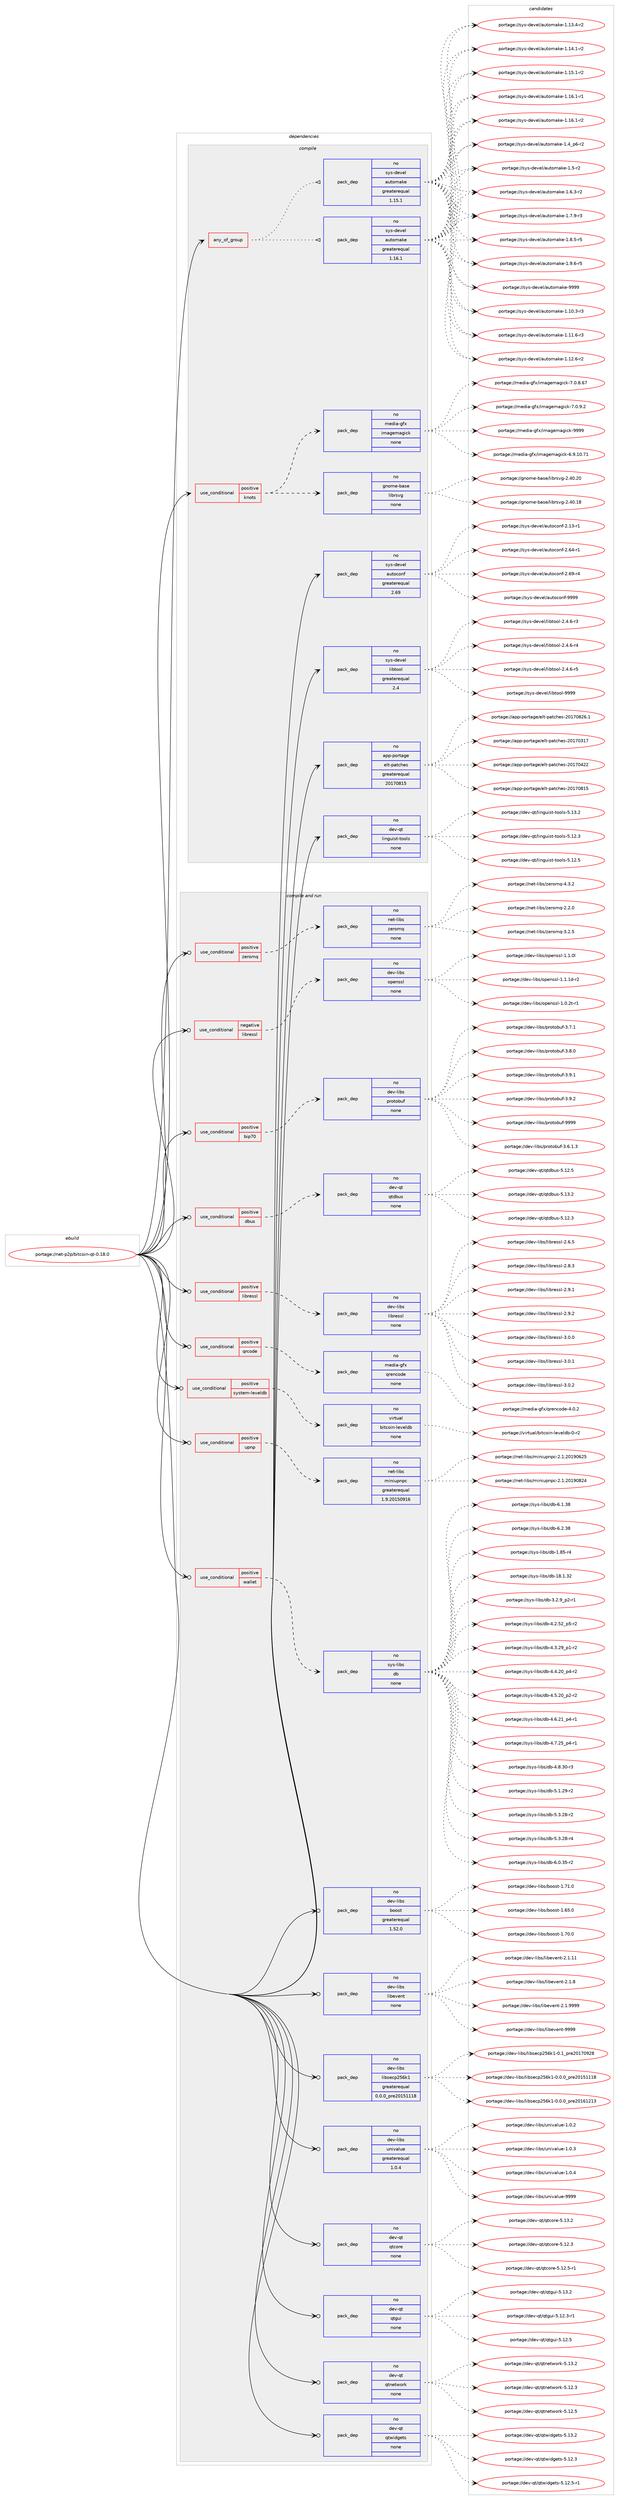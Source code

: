 digraph prolog {

# *************
# Graph options
# *************

newrank=true;
concentrate=true;
compound=true;
graph [rankdir=LR,fontname=Helvetica,fontsize=10,ranksep=1.5];#, ranksep=2.5, nodesep=0.2];
edge  [arrowhead=vee];
node  [fontname=Helvetica,fontsize=10];

# **********
# The ebuild
# **********

subgraph cluster_leftcol {
color=gray;
rank=same;
label=<<i>ebuild</i>>;
id [label="portage://net-p2p/bitcoin-qt-0.18.0", color=red, width=4, href="../net-p2p/bitcoin-qt-0.18.0.svg"];
}

# ****************
# The dependencies
# ****************

subgraph cluster_midcol {
color=gray;
label=<<i>dependencies</i>>;
subgraph cluster_compile {
fillcolor="#eeeeee";
style=filled;
label=<<i>compile</i>>;
subgraph any6104 {
dependency372520 [label=<<TABLE BORDER="0" CELLBORDER="1" CELLSPACING="0" CELLPADDING="4"><TR><TD CELLPADDING="10">any_of_group</TD></TR></TABLE>>, shape=none, color=red];subgraph pack273127 {
dependency372521 [label=<<TABLE BORDER="0" CELLBORDER="1" CELLSPACING="0" CELLPADDING="4" WIDTH="220"><TR><TD ROWSPAN="6" CELLPADDING="30">pack_dep</TD></TR><TR><TD WIDTH="110">no</TD></TR><TR><TD>sys-devel</TD></TR><TR><TD>automake</TD></TR><TR><TD>greaterequal</TD></TR><TR><TD>1.16.1</TD></TR></TABLE>>, shape=none, color=blue];
}
dependency372520:e -> dependency372521:w [weight=20,style="dotted",arrowhead="oinv"];
subgraph pack273128 {
dependency372522 [label=<<TABLE BORDER="0" CELLBORDER="1" CELLSPACING="0" CELLPADDING="4" WIDTH="220"><TR><TD ROWSPAN="6" CELLPADDING="30">pack_dep</TD></TR><TR><TD WIDTH="110">no</TD></TR><TR><TD>sys-devel</TD></TR><TR><TD>automake</TD></TR><TR><TD>greaterequal</TD></TR><TR><TD>1.15.1</TD></TR></TABLE>>, shape=none, color=blue];
}
dependency372520:e -> dependency372522:w [weight=20,style="dotted",arrowhead="oinv"];
}
id:e -> dependency372520:w [weight=20,style="solid",arrowhead="vee"];
subgraph cond93100 {
dependency372523 [label=<<TABLE BORDER="0" CELLBORDER="1" CELLSPACING="0" CELLPADDING="4"><TR><TD ROWSPAN="3" CELLPADDING="10">use_conditional</TD></TR><TR><TD>positive</TD></TR><TR><TD>knots</TD></TR></TABLE>>, shape=none, color=red];
subgraph pack273129 {
dependency372524 [label=<<TABLE BORDER="0" CELLBORDER="1" CELLSPACING="0" CELLPADDING="4" WIDTH="220"><TR><TD ROWSPAN="6" CELLPADDING="30">pack_dep</TD></TR><TR><TD WIDTH="110">no</TD></TR><TR><TD>gnome-base</TD></TR><TR><TD>librsvg</TD></TR><TR><TD>none</TD></TR><TR><TD></TD></TR></TABLE>>, shape=none, color=blue];
}
dependency372523:e -> dependency372524:w [weight=20,style="dashed",arrowhead="vee"];
subgraph pack273130 {
dependency372525 [label=<<TABLE BORDER="0" CELLBORDER="1" CELLSPACING="0" CELLPADDING="4" WIDTH="220"><TR><TD ROWSPAN="6" CELLPADDING="30">pack_dep</TD></TR><TR><TD WIDTH="110">no</TD></TR><TR><TD>media-gfx</TD></TR><TR><TD>imagemagick</TD></TR><TR><TD>none</TD></TR><TR><TD></TD></TR></TABLE>>, shape=none, color=blue];
}
dependency372523:e -> dependency372525:w [weight=20,style="dashed",arrowhead="vee"];
}
id:e -> dependency372523:w [weight=20,style="solid",arrowhead="vee"];
subgraph pack273131 {
dependency372526 [label=<<TABLE BORDER="0" CELLBORDER="1" CELLSPACING="0" CELLPADDING="4" WIDTH="220"><TR><TD ROWSPAN="6" CELLPADDING="30">pack_dep</TD></TR><TR><TD WIDTH="110">no</TD></TR><TR><TD>app-portage</TD></TR><TR><TD>elt-patches</TD></TR><TR><TD>greaterequal</TD></TR><TR><TD>20170815</TD></TR></TABLE>>, shape=none, color=blue];
}
id:e -> dependency372526:w [weight=20,style="solid",arrowhead="vee"];
subgraph pack273132 {
dependency372527 [label=<<TABLE BORDER="0" CELLBORDER="1" CELLSPACING="0" CELLPADDING="4" WIDTH="220"><TR><TD ROWSPAN="6" CELLPADDING="30">pack_dep</TD></TR><TR><TD WIDTH="110">no</TD></TR><TR><TD>dev-qt</TD></TR><TR><TD>linguist-tools</TD></TR><TR><TD>none</TD></TR><TR><TD></TD></TR></TABLE>>, shape=none, color=blue];
}
id:e -> dependency372527:w [weight=20,style="solid",arrowhead="vee"];
subgraph pack273133 {
dependency372528 [label=<<TABLE BORDER="0" CELLBORDER="1" CELLSPACING="0" CELLPADDING="4" WIDTH="220"><TR><TD ROWSPAN="6" CELLPADDING="30">pack_dep</TD></TR><TR><TD WIDTH="110">no</TD></TR><TR><TD>sys-devel</TD></TR><TR><TD>autoconf</TD></TR><TR><TD>greaterequal</TD></TR><TR><TD>2.69</TD></TR></TABLE>>, shape=none, color=blue];
}
id:e -> dependency372528:w [weight=20,style="solid",arrowhead="vee"];
subgraph pack273134 {
dependency372529 [label=<<TABLE BORDER="0" CELLBORDER="1" CELLSPACING="0" CELLPADDING="4" WIDTH="220"><TR><TD ROWSPAN="6" CELLPADDING="30">pack_dep</TD></TR><TR><TD WIDTH="110">no</TD></TR><TR><TD>sys-devel</TD></TR><TR><TD>libtool</TD></TR><TR><TD>greaterequal</TD></TR><TR><TD>2.4</TD></TR></TABLE>>, shape=none, color=blue];
}
id:e -> dependency372529:w [weight=20,style="solid",arrowhead="vee"];
}
subgraph cluster_compileandrun {
fillcolor="#eeeeee";
style=filled;
label=<<i>compile and run</i>>;
subgraph cond93101 {
dependency372530 [label=<<TABLE BORDER="0" CELLBORDER="1" CELLSPACING="0" CELLPADDING="4"><TR><TD ROWSPAN="3" CELLPADDING="10">use_conditional</TD></TR><TR><TD>negative</TD></TR><TR><TD>libressl</TD></TR></TABLE>>, shape=none, color=red];
subgraph pack273135 {
dependency372531 [label=<<TABLE BORDER="0" CELLBORDER="1" CELLSPACING="0" CELLPADDING="4" WIDTH="220"><TR><TD ROWSPAN="6" CELLPADDING="30">pack_dep</TD></TR><TR><TD WIDTH="110">no</TD></TR><TR><TD>dev-libs</TD></TR><TR><TD>openssl</TD></TR><TR><TD>none</TD></TR><TR><TD></TD></TR></TABLE>>, shape=none, color=blue];
}
dependency372530:e -> dependency372531:w [weight=20,style="dashed",arrowhead="vee"];
}
id:e -> dependency372530:w [weight=20,style="solid",arrowhead="odotvee"];
subgraph cond93102 {
dependency372532 [label=<<TABLE BORDER="0" CELLBORDER="1" CELLSPACING="0" CELLPADDING="4"><TR><TD ROWSPAN="3" CELLPADDING="10">use_conditional</TD></TR><TR><TD>positive</TD></TR><TR><TD>bip70</TD></TR></TABLE>>, shape=none, color=red];
subgraph pack273136 {
dependency372533 [label=<<TABLE BORDER="0" CELLBORDER="1" CELLSPACING="0" CELLPADDING="4" WIDTH="220"><TR><TD ROWSPAN="6" CELLPADDING="30">pack_dep</TD></TR><TR><TD WIDTH="110">no</TD></TR><TR><TD>dev-libs</TD></TR><TR><TD>protobuf</TD></TR><TR><TD>none</TD></TR><TR><TD></TD></TR></TABLE>>, shape=none, color=blue];
}
dependency372532:e -> dependency372533:w [weight=20,style="dashed",arrowhead="vee"];
}
id:e -> dependency372532:w [weight=20,style="solid",arrowhead="odotvee"];
subgraph cond93103 {
dependency372534 [label=<<TABLE BORDER="0" CELLBORDER="1" CELLSPACING="0" CELLPADDING="4"><TR><TD ROWSPAN="3" CELLPADDING="10">use_conditional</TD></TR><TR><TD>positive</TD></TR><TR><TD>dbus</TD></TR></TABLE>>, shape=none, color=red];
subgraph pack273137 {
dependency372535 [label=<<TABLE BORDER="0" CELLBORDER="1" CELLSPACING="0" CELLPADDING="4" WIDTH="220"><TR><TD ROWSPAN="6" CELLPADDING="30">pack_dep</TD></TR><TR><TD WIDTH="110">no</TD></TR><TR><TD>dev-qt</TD></TR><TR><TD>qtdbus</TD></TR><TR><TD>none</TD></TR><TR><TD></TD></TR></TABLE>>, shape=none, color=blue];
}
dependency372534:e -> dependency372535:w [weight=20,style="dashed",arrowhead="vee"];
}
id:e -> dependency372534:w [weight=20,style="solid",arrowhead="odotvee"];
subgraph cond93104 {
dependency372536 [label=<<TABLE BORDER="0" CELLBORDER="1" CELLSPACING="0" CELLPADDING="4"><TR><TD ROWSPAN="3" CELLPADDING="10">use_conditional</TD></TR><TR><TD>positive</TD></TR><TR><TD>libressl</TD></TR></TABLE>>, shape=none, color=red];
subgraph pack273138 {
dependency372537 [label=<<TABLE BORDER="0" CELLBORDER="1" CELLSPACING="0" CELLPADDING="4" WIDTH="220"><TR><TD ROWSPAN="6" CELLPADDING="30">pack_dep</TD></TR><TR><TD WIDTH="110">no</TD></TR><TR><TD>dev-libs</TD></TR><TR><TD>libressl</TD></TR><TR><TD>none</TD></TR><TR><TD></TD></TR></TABLE>>, shape=none, color=blue];
}
dependency372536:e -> dependency372537:w [weight=20,style="dashed",arrowhead="vee"];
}
id:e -> dependency372536:w [weight=20,style="solid",arrowhead="odotvee"];
subgraph cond93105 {
dependency372538 [label=<<TABLE BORDER="0" CELLBORDER="1" CELLSPACING="0" CELLPADDING="4"><TR><TD ROWSPAN="3" CELLPADDING="10">use_conditional</TD></TR><TR><TD>positive</TD></TR><TR><TD>qrcode</TD></TR></TABLE>>, shape=none, color=red];
subgraph pack273139 {
dependency372539 [label=<<TABLE BORDER="0" CELLBORDER="1" CELLSPACING="0" CELLPADDING="4" WIDTH="220"><TR><TD ROWSPAN="6" CELLPADDING="30">pack_dep</TD></TR><TR><TD WIDTH="110">no</TD></TR><TR><TD>media-gfx</TD></TR><TR><TD>qrencode</TD></TR><TR><TD>none</TD></TR><TR><TD></TD></TR></TABLE>>, shape=none, color=blue];
}
dependency372538:e -> dependency372539:w [weight=20,style="dashed",arrowhead="vee"];
}
id:e -> dependency372538:w [weight=20,style="solid",arrowhead="odotvee"];
subgraph cond93106 {
dependency372540 [label=<<TABLE BORDER="0" CELLBORDER="1" CELLSPACING="0" CELLPADDING="4"><TR><TD ROWSPAN="3" CELLPADDING="10">use_conditional</TD></TR><TR><TD>positive</TD></TR><TR><TD>system-leveldb</TD></TR></TABLE>>, shape=none, color=red];
subgraph pack273140 {
dependency372541 [label=<<TABLE BORDER="0" CELLBORDER="1" CELLSPACING="0" CELLPADDING="4" WIDTH="220"><TR><TD ROWSPAN="6" CELLPADDING="30">pack_dep</TD></TR><TR><TD WIDTH="110">no</TD></TR><TR><TD>virtual</TD></TR><TR><TD>bitcoin-leveldb</TD></TR><TR><TD>none</TD></TR><TR><TD></TD></TR></TABLE>>, shape=none, color=blue];
}
dependency372540:e -> dependency372541:w [weight=20,style="dashed",arrowhead="vee"];
}
id:e -> dependency372540:w [weight=20,style="solid",arrowhead="odotvee"];
subgraph cond93107 {
dependency372542 [label=<<TABLE BORDER="0" CELLBORDER="1" CELLSPACING="0" CELLPADDING="4"><TR><TD ROWSPAN="3" CELLPADDING="10">use_conditional</TD></TR><TR><TD>positive</TD></TR><TR><TD>upnp</TD></TR></TABLE>>, shape=none, color=red];
subgraph pack273141 {
dependency372543 [label=<<TABLE BORDER="0" CELLBORDER="1" CELLSPACING="0" CELLPADDING="4" WIDTH="220"><TR><TD ROWSPAN="6" CELLPADDING="30">pack_dep</TD></TR><TR><TD WIDTH="110">no</TD></TR><TR><TD>net-libs</TD></TR><TR><TD>miniupnpc</TD></TR><TR><TD>greaterequal</TD></TR><TR><TD>1.9.20150916</TD></TR></TABLE>>, shape=none, color=blue];
}
dependency372542:e -> dependency372543:w [weight=20,style="dashed",arrowhead="vee"];
}
id:e -> dependency372542:w [weight=20,style="solid",arrowhead="odotvee"];
subgraph cond93108 {
dependency372544 [label=<<TABLE BORDER="0" CELLBORDER="1" CELLSPACING="0" CELLPADDING="4"><TR><TD ROWSPAN="3" CELLPADDING="10">use_conditional</TD></TR><TR><TD>positive</TD></TR><TR><TD>wallet</TD></TR></TABLE>>, shape=none, color=red];
subgraph pack273142 {
dependency372545 [label=<<TABLE BORDER="0" CELLBORDER="1" CELLSPACING="0" CELLPADDING="4" WIDTH="220"><TR><TD ROWSPAN="6" CELLPADDING="30">pack_dep</TD></TR><TR><TD WIDTH="110">no</TD></TR><TR><TD>sys-libs</TD></TR><TR><TD>db</TD></TR><TR><TD>none</TD></TR><TR><TD></TD></TR></TABLE>>, shape=none, color=blue];
}
dependency372544:e -> dependency372545:w [weight=20,style="dashed",arrowhead="vee"];
}
id:e -> dependency372544:w [weight=20,style="solid",arrowhead="odotvee"];
subgraph cond93109 {
dependency372546 [label=<<TABLE BORDER="0" CELLBORDER="1" CELLSPACING="0" CELLPADDING="4"><TR><TD ROWSPAN="3" CELLPADDING="10">use_conditional</TD></TR><TR><TD>positive</TD></TR><TR><TD>zeromq</TD></TR></TABLE>>, shape=none, color=red];
subgraph pack273143 {
dependency372547 [label=<<TABLE BORDER="0" CELLBORDER="1" CELLSPACING="0" CELLPADDING="4" WIDTH="220"><TR><TD ROWSPAN="6" CELLPADDING="30">pack_dep</TD></TR><TR><TD WIDTH="110">no</TD></TR><TR><TD>net-libs</TD></TR><TR><TD>zeromq</TD></TR><TR><TD>none</TD></TR><TR><TD></TD></TR></TABLE>>, shape=none, color=blue];
}
dependency372546:e -> dependency372547:w [weight=20,style="dashed",arrowhead="vee"];
}
id:e -> dependency372546:w [weight=20,style="solid",arrowhead="odotvee"];
subgraph pack273144 {
dependency372548 [label=<<TABLE BORDER="0" CELLBORDER="1" CELLSPACING="0" CELLPADDING="4" WIDTH="220"><TR><TD ROWSPAN="6" CELLPADDING="30">pack_dep</TD></TR><TR><TD WIDTH="110">no</TD></TR><TR><TD>dev-libs</TD></TR><TR><TD>boost</TD></TR><TR><TD>greaterequal</TD></TR><TR><TD>1.52.0</TD></TR></TABLE>>, shape=none, color=blue];
}
id:e -> dependency372548:w [weight=20,style="solid",arrowhead="odotvee"];
subgraph pack273145 {
dependency372549 [label=<<TABLE BORDER="0" CELLBORDER="1" CELLSPACING="0" CELLPADDING="4" WIDTH="220"><TR><TD ROWSPAN="6" CELLPADDING="30">pack_dep</TD></TR><TR><TD WIDTH="110">no</TD></TR><TR><TD>dev-libs</TD></TR><TR><TD>libevent</TD></TR><TR><TD>none</TD></TR><TR><TD></TD></TR></TABLE>>, shape=none, color=blue];
}
id:e -> dependency372549:w [weight=20,style="solid",arrowhead="odotvee"];
subgraph pack273146 {
dependency372550 [label=<<TABLE BORDER="0" CELLBORDER="1" CELLSPACING="0" CELLPADDING="4" WIDTH="220"><TR><TD ROWSPAN="6" CELLPADDING="30">pack_dep</TD></TR><TR><TD WIDTH="110">no</TD></TR><TR><TD>dev-libs</TD></TR><TR><TD>libsecp256k1</TD></TR><TR><TD>greaterequal</TD></TR><TR><TD>0.0.0_pre20151118</TD></TR></TABLE>>, shape=none, color=blue];
}
id:e -> dependency372550:w [weight=20,style="solid",arrowhead="odotvee"];
subgraph pack273147 {
dependency372551 [label=<<TABLE BORDER="0" CELLBORDER="1" CELLSPACING="0" CELLPADDING="4" WIDTH="220"><TR><TD ROWSPAN="6" CELLPADDING="30">pack_dep</TD></TR><TR><TD WIDTH="110">no</TD></TR><TR><TD>dev-libs</TD></TR><TR><TD>univalue</TD></TR><TR><TD>greaterequal</TD></TR><TR><TD>1.0.4</TD></TR></TABLE>>, shape=none, color=blue];
}
id:e -> dependency372551:w [weight=20,style="solid",arrowhead="odotvee"];
subgraph pack273148 {
dependency372552 [label=<<TABLE BORDER="0" CELLBORDER="1" CELLSPACING="0" CELLPADDING="4" WIDTH="220"><TR><TD ROWSPAN="6" CELLPADDING="30">pack_dep</TD></TR><TR><TD WIDTH="110">no</TD></TR><TR><TD>dev-qt</TD></TR><TR><TD>qtcore</TD></TR><TR><TD>none</TD></TR><TR><TD></TD></TR></TABLE>>, shape=none, color=blue];
}
id:e -> dependency372552:w [weight=20,style="solid",arrowhead="odotvee"];
subgraph pack273149 {
dependency372553 [label=<<TABLE BORDER="0" CELLBORDER="1" CELLSPACING="0" CELLPADDING="4" WIDTH="220"><TR><TD ROWSPAN="6" CELLPADDING="30">pack_dep</TD></TR><TR><TD WIDTH="110">no</TD></TR><TR><TD>dev-qt</TD></TR><TR><TD>qtgui</TD></TR><TR><TD>none</TD></TR><TR><TD></TD></TR></TABLE>>, shape=none, color=blue];
}
id:e -> dependency372553:w [weight=20,style="solid",arrowhead="odotvee"];
subgraph pack273150 {
dependency372554 [label=<<TABLE BORDER="0" CELLBORDER="1" CELLSPACING="0" CELLPADDING="4" WIDTH="220"><TR><TD ROWSPAN="6" CELLPADDING="30">pack_dep</TD></TR><TR><TD WIDTH="110">no</TD></TR><TR><TD>dev-qt</TD></TR><TR><TD>qtnetwork</TD></TR><TR><TD>none</TD></TR><TR><TD></TD></TR></TABLE>>, shape=none, color=blue];
}
id:e -> dependency372554:w [weight=20,style="solid",arrowhead="odotvee"];
subgraph pack273151 {
dependency372555 [label=<<TABLE BORDER="0" CELLBORDER="1" CELLSPACING="0" CELLPADDING="4" WIDTH="220"><TR><TD ROWSPAN="6" CELLPADDING="30">pack_dep</TD></TR><TR><TD WIDTH="110">no</TD></TR><TR><TD>dev-qt</TD></TR><TR><TD>qtwidgets</TD></TR><TR><TD>none</TD></TR><TR><TD></TD></TR></TABLE>>, shape=none, color=blue];
}
id:e -> dependency372555:w [weight=20,style="solid",arrowhead="odotvee"];
}
subgraph cluster_run {
fillcolor="#eeeeee";
style=filled;
label=<<i>run</i>>;
}
}

# **************
# The candidates
# **************

subgraph cluster_choices {
rank=same;
color=gray;
label=<<i>candidates</i>>;

subgraph choice273127 {
color=black;
nodesep=1;
choiceportage11512111545100101118101108479711711611110997107101454946494846514511451 [label="portage://sys-devel/automake-1.10.3-r3", color=red, width=4,href="../sys-devel/automake-1.10.3-r3.svg"];
choiceportage11512111545100101118101108479711711611110997107101454946494946544511451 [label="portage://sys-devel/automake-1.11.6-r3", color=red, width=4,href="../sys-devel/automake-1.11.6-r3.svg"];
choiceportage11512111545100101118101108479711711611110997107101454946495046544511450 [label="portage://sys-devel/automake-1.12.6-r2", color=red, width=4,href="../sys-devel/automake-1.12.6-r2.svg"];
choiceportage11512111545100101118101108479711711611110997107101454946495146524511450 [label="portage://sys-devel/automake-1.13.4-r2", color=red, width=4,href="../sys-devel/automake-1.13.4-r2.svg"];
choiceportage11512111545100101118101108479711711611110997107101454946495246494511450 [label="portage://sys-devel/automake-1.14.1-r2", color=red, width=4,href="../sys-devel/automake-1.14.1-r2.svg"];
choiceportage11512111545100101118101108479711711611110997107101454946495346494511450 [label="portage://sys-devel/automake-1.15.1-r2", color=red, width=4,href="../sys-devel/automake-1.15.1-r2.svg"];
choiceportage11512111545100101118101108479711711611110997107101454946495446494511449 [label="portage://sys-devel/automake-1.16.1-r1", color=red, width=4,href="../sys-devel/automake-1.16.1-r1.svg"];
choiceportage11512111545100101118101108479711711611110997107101454946495446494511450 [label="portage://sys-devel/automake-1.16.1-r2", color=red, width=4,href="../sys-devel/automake-1.16.1-r2.svg"];
choiceportage115121115451001011181011084797117116111109971071014549465295112544511450 [label="portage://sys-devel/automake-1.4_p6-r2", color=red, width=4,href="../sys-devel/automake-1.4_p6-r2.svg"];
choiceportage11512111545100101118101108479711711611110997107101454946534511450 [label="portage://sys-devel/automake-1.5-r2", color=red, width=4,href="../sys-devel/automake-1.5-r2.svg"];
choiceportage115121115451001011181011084797117116111109971071014549465446514511450 [label="portage://sys-devel/automake-1.6.3-r2", color=red, width=4,href="../sys-devel/automake-1.6.3-r2.svg"];
choiceportage115121115451001011181011084797117116111109971071014549465546574511451 [label="portage://sys-devel/automake-1.7.9-r3", color=red, width=4,href="../sys-devel/automake-1.7.9-r3.svg"];
choiceportage115121115451001011181011084797117116111109971071014549465646534511453 [label="portage://sys-devel/automake-1.8.5-r5", color=red, width=4,href="../sys-devel/automake-1.8.5-r5.svg"];
choiceportage115121115451001011181011084797117116111109971071014549465746544511453 [label="portage://sys-devel/automake-1.9.6-r5", color=red, width=4,href="../sys-devel/automake-1.9.6-r5.svg"];
choiceportage115121115451001011181011084797117116111109971071014557575757 [label="portage://sys-devel/automake-9999", color=red, width=4,href="../sys-devel/automake-9999.svg"];
dependency372521:e -> choiceportage11512111545100101118101108479711711611110997107101454946494846514511451:w [style=dotted,weight="100"];
dependency372521:e -> choiceportage11512111545100101118101108479711711611110997107101454946494946544511451:w [style=dotted,weight="100"];
dependency372521:e -> choiceportage11512111545100101118101108479711711611110997107101454946495046544511450:w [style=dotted,weight="100"];
dependency372521:e -> choiceportage11512111545100101118101108479711711611110997107101454946495146524511450:w [style=dotted,weight="100"];
dependency372521:e -> choiceportage11512111545100101118101108479711711611110997107101454946495246494511450:w [style=dotted,weight="100"];
dependency372521:e -> choiceportage11512111545100101118101108479711711611110997107101454946495346494511450:w [style=dotted,weight="100"];
dependency372521:e -> choiceportage11512111545100101118101108479711711611110997107101454946495446494511449:w [style=dotted,weight="100"];
dependency372521:e -> choiceportage11512111545100101118101108479711711611110997107101454946495446494511450:w [style=dotted,weight="100"];
dependency372521:e -> choiceportage115121115451001011181011084797117116111109971071014549465295112544511450:w [style=dotted,weight="100"];
dependency372521:e -> choiceportage11512111545100101118101108479711711611110997107101454946534511450:w [style=dotted,weight="100"];
dependency372521:e -> choiceportage115121115451001011181011084797117116111109971071014549465446514511450:w [style=dotted,weight="100"];
dependency372521:e -> choiceportage115121115451001011181011084797117116111109971071014549465546574511451:w [style=dotted,weight="100"];
dependency372521:e -> choiceportage115121115451001011181011084797117116111109971071014549465646534511453:w [style=dotted,weight="100"];
dependency372521:e -> choiceportage115121115451001011181011084797117116111109971071014549465746544511453:w [style=dotted,weight="100"];
dependency372521:e -> choiceportage115121115451001011181011084797117116111109971071014557575757:w [style=dotted,weight="100"];
}
subgraph choice273128 {
color=black;
nodesep=1;
choiceportage11512111545100101118101108479711711611110997107101454946494846514511451 [label="portage://sys-devel/automake-1.10.3-r3", color=red, width=4,href="../sys-devel/automake-1.10.3-r3.svg"];
choiceportage11512111545100101118101108479711711611110997107101454946494946544511451 [label="portage://sys-devel/automake-1.11.6-r3", color=red, width=4,href="../sys-devel/automake-1.11.6-r3.svg"];
choiceportage11512111545100101118101108479711711611110997107101454946495046544511450 [label="portage://sys-devel/automake-1.12.6-r2", color=red, width=4,href="../sys-devel/automake-1.12.6-r2.svg"];
choiceportage11512111545100101118101108479711711611110997107101454946495146524511450 [label="portage://sys-devel/automake-1.13.4-r2", color=red, width=4,href="../sys-devel/automake-1.13.4-r2.svg"];
choiceportage11512111545100101118101108479711711611110997107101454946495246494511450 [label="portage://sys-devel/automake-1.14.1-r2", color=red, width=4,href="../sys-devel/automake-1.14.1-r2.svg"];
choiceportage11512111545100101118101108479711711611110997107101454946495346494511450 [label="portage://sys-devel/automake-1.15.1-r2", color=red, width=4,href="../sys-devel/automake-1.15.1-r2.svg"];
choiceportage11512111545100101118101108479711711611110997107101454946495446494511449 [label="portage://sys-devel/automake-1.16.1-r1", color=red, width=4,href="../sys-devel/automake-1.16.1-r1.svg"];
choiceportage11512111545100101118101108479711711611110997107101454946495446494511450 [label="portage://sys-devel/automake-1.16.1-r2", color=red, width=4,href="../sys-devel/automake-1.16.1-r2.svg"];
choiceportage115121115451001011181011084797117116111109971071014549465295112544511450 [label="portage://sys-devel/automake-1.4_p6-r2", color=red, width=4,href="../sys-devel/automake-1.4_p6-r2.svg"];
choiceportage11512111545100101118101108479711711611110997107101454946534511450 [label="portage://sys-devel/automake-1.5-r2", color=red, width=4,href="../sys-devel/automake-1.5-r2.svg"];
choiceportage115121115451001011181011084797117116111109971071014549465446514511450 [label="portage://sys-devel/automake-1.6.3-r2", color=red, width=4,href="../sys-devel/automake-1.6.3-r2.svg"];
choiceportage115121115451001011181011084797117116111109971071014549465546574511451 [label="portage://sys-devel/automake-1.7.9-r3", color=red, width=4,href="../sys-devel/automake-1.7.9-r3.svg"];
choiceportage115121115451001011181011084797117116111109971071014549465646534511453 [label="portage://sys-devel/automake-1.8.5-r5", color=red, width=4,href="../sys-devel/automake-1.8.5-r5.svg"];
choiceportage115121115451001011181011084797117116111109971071014549465746544511453 [label="portage://sys-devel/automake-1.9.6-r5", color=red, width=4,href="../sys-devel/automake-1.9.6-r5.svg"];
choiceportage115121115451001011181011084797117116111109971071014557575757 [label="portage://sys-devel/automake-9999", color=red, width=4,href="../sys-devel/automake-9999.svg"];
dependency372522:e -> choiceportage11512111545100101118101108479711711611110997107101454946494846514511451:w [style=dotted,weight="100"];
dependency372522:e -> choiceportage11512111545100101118101108479711711611110997107101454946494946544511451:w [style=dotted,weight="100"];
dependency372522:e -> choiceportage11512111545100101118101108479711711611110997107101454946495046544511450:w [style=dotted,weight="100"];
dependency372522:e -> choiceportage11512111545100101118101108479711711611110997107101454946495146524511450:w [style=dotted,weight="100"];
dependency372522:e -> choiceportage11512111545100101118101108479711711611110997107101454946495246494511450:w [style=dotted,weight="100"];
dependency372522:e -> choiceportage11512111545100101118101108479711711611110997107101454946495346494511450:w [style=dotted,weight="100"];
dependency372522:e -> choiceportage11512111545100101118101108479711711611110997107101454946495446494511449:w [style=dotted,weight="100"];
dependency372522:e -> choiceportage11512111545100101118101108479711711611110997107101454946495446494511450:w [style=dotted,weight="100"];
dependency372522:e -> choiceportage115121115451001011181011084797117116111109971071014549465295112544511450:w [style=dotted,weight="100"];
dependency372522:e -> choiceportage11512111545100101118101108479711711611110997107101454946534511450:w [style=dotted,weight="100"];
dependency372522:e -> choiceportage115121115451001011181011084797117116111109971071014549465446514511450:w [style=dotted,weight="100"];
dependency372522:e -> choiceportage115121115451001011181011084797117116111109971071014549465546574511451:w [style=dotted,weight="100"];
dependency372522:e -> choiceportage115121115451001011181011084797117116111109971071014549465646534511453:w [style=dotted,weight="100"];
dependency372522:e -> choiceportage115121115451001011181011084797117116111109971071014549465746544511453:w [style=dotted,weight="100"];
dependency372522:e -> choiceportage115121115451001011181011084797117116111109971071014557575757:w [style=dotted,weight="100"];
}
subgraph choice273129 {
color=black;
nodesep=1;
choiceportage10311011110910145989711510147108105981141151181034550465248464956 [label="portage://gnome-base/librsvg-2.40.18", color=red, width=4,href="../gnome-base/librsvg-2.40.18.svg"];
choiceportage10311011110910145989711510147108105981141151181034550465248465048 [label="portage://gnome-base/librsvg-2.40.20", color=red, width=4,href="../gnome-base/librsvg-2.40.20.svg"];
dependency372524:e -> choiceportage10311011110910145989711510147108105981141151181034550465248464956:w [style=dotted,weight="100"];
dependency372524:e -> choiceportage10311011110910145989711510147108105981141151181034550465248465048:w [style=dotted,weight="100"];
}
subgraph choice273130 {
color=black;
nodesep=1;
choiceportage10910110010597451031021204710510997103101109971031059910745544657464948465549 [label="portage://media-gfx/imagemagick-6.9.10.71", color=red, width=4,href="../media-gfx/imagemagick-6.9.10.71.svg"];
choiceportage109101100105974510310212047105109971031011099710310599107455546484656465455 [label="portage://media-gfx/imagemagick-7.0.8.67", color=red, width=4,href="../media-gfx/imagemagick-7.0.8.67.svg"];
choiceportage1091011001059745103102120471051099710310110997103105991074555464846574650 [label="portage://media-gfx/imagemagick-7.0.9.2", color=red, width=4,href="../media-gfx/imagemagick-7.0.9.2.svg"];
choiceportage1091011001059745103102120471051099710310110997103105991074557575757 [label="portage://media-gfx/imagemagick-9999", color=red, width=4,href="../media-gfx/imagemagick-9999.svg"];
dependency372525:e -> choiceportage10910110010597451031021204710510997103101109971031059910745544657464948465549:w [style=dotted,weight="100"];
dependency372525:e -> choiceportage109101100105974510310212047105109971031011099710310599107455546484656465455:w [style=dotted,weight="100"];
dependency372525:e -> choiceportage1091011001059745103102120471051099710310110997103105991074555464846574650:w [style=dotted,weight="100"];
dependency372525:e -> choiceportage1091011001059745103102120471051099710310110997103105991074557575757:w [style=dotted,weight="100"];
}
subgraph choice273131 {
color=black;
nodesep=1;
choiceportage97112112451121111141169710310147101108116451129711699104101115455048495548514955 [label="portage://app-portage/elt-patches-20170317", color=red, width=4,href="../app-portage/elt-patches-20170317.svg"];
choiceportage97112112451121111141169710310147101108116451129711699104101115455048495548525050 [label="portage://app-portage/elt-patches-20170422", color=red, width=4,href="../app-portage/elt-patches-20170422.svg"];
choiceportage97112112451121111141169710310147101108116451129711699104101115455048495548564953 [label="portage://app-portage/elt-patches-20170815", color=red, width=4,href="../app-portage/elt-patches-20170815.svg"];
choiceportage971121124511211111411697103101471011081164511297116991041011154550484955485650544649 [label="portage://app-portage/elt-patches-20170826.1", color=red, width=4,href="../app-portage/elt-patches-20170826.1.svg"];
dependency372526:e -> choiceportage97112112451121111141169710310147101108116451129711699104101115455048495548514955:w [style=dotted,weight="100"];
dependency372526:e -> choiceportage97112112451121111141169710310147101108116451129711699104101115455048495548525050:w [style=dotted,weight="100"];
dependency372526:e -> choiceportage97112112451121111141169710310147101108116451129711699104101115455048495548564953:w [style=dotted,weight="100"];
dependency372526:e -> choiceportage971121124511211111411697103101471011081164511297116991041011154550484955485650544649:w [style=dotted,weight="100"];
}
subgraph choice273132 {
color=black;
nodesep=1;
choiceportage10010111845113116471081051101031171051151164511611111110811545534649504651 [label="portage://dev-qt/linguist-tools-5.12.3", color=red, width=4,href="../dev-qt/linguist-tools-5.12.3.svg"];
choiceportage10010111845113116471081051101031171051151164511611111110811545534649504653 [label="portage://dev-qt/linguist-tools-5.12.5", color=red, width=4,href="../dev-qt/linguist-tools-5.12.5.svg"];
choiceportage10010111845113116471081051101031171051151164511611111110811545534649514650 [label="portage://dev-qt/linguist-tools-5.13.2", color=red, width=4,href="../dev-qt/linguist-tools-5.13.2.svg"];
dependency372527:e -> choiceportage10010111845113116471081051101031171051151164511611111110811545534649504651:w [style=dotted,weight="100"];
dependency372527:e -> choiceportage10010111845113116471081051101031171051151164511611111110811545534649504653:w [style=dotted,weight="100"];
dependency372527:e -> choiceportage10010111845113116471081051101031171051151164511611111110811545534649514650:w [style=dotted,weight="100"];
}
subgraph choice273133 {
color=black;
nodesep=1;
choiceportage1151211154510010111810110847971171161119911111010245504649514511449 [label="portage://sys-devel/autoconf-2.13-r1", color=red, width=4,href="../sys-devel/autoconf-2.13-r1.svg"];
choiceportage1151211154510010111810110847971171161119911111010245504654524511449 [label="portage://sys-devel/autoconf-2.64-r1", color=red, width=4,href="../sys-devel/autoconf-2.64-r1.svg"];
choiceportage1151211154510010111810110847971171161119911111010245504654574511452 [label="portage://sys-devel/autoconf-2.69-r4", color=red, width=4,href="../sys-devel/autoconf-2.69-r4.svg"];
choiceportage115121115451001011181011084797117116111991111101024557575757 [label="portage://sys-devel/autoconf-9999", color=red, width=4,href="../sys-devel/autoconf-9999.svg"];
dependency372528:e -> choiceportage1151211154510010111810110847971171161119911111010245504649514511449:w [style=dotted,weight="100"];
dependency372528:e -> choiceportage1151211154510010111810110847971171161119911111010245504654524511449:w [style=dotted,weight="100"];
dependency372528:e -> choiceportage1151211154510010111810110847971171161119911111010245504654574511452:w [style=dotted,weight="100"];
dependency372528:e -> choiceportage115121115451001011181011084797117116111991111101024557575757:w [style=dotted,weight="100"];
}
subgraph choice273134 {
color=black;
nodesep=1;
choiceportage1151211154510010111810110847108105981161111111084550465246544511451 [label="portage://sys-devel/libtool-2.4.6-r3", color=red, width=4,href="../sys-devel/libtool-2.4.6-r3.svg"];
choiceportage1151211154510010111810110847108105981161111111084550465246544511452 [label="portage://sys-devel/libtool-2.4.6-r4", color=red, width=4,href="../sys-devel/libtool-2.4.6-r4.svg"];
choiceportage1151211154510010111810110847108105981161111111084550465246544511453 [label="portage://sys-devel/libtool-2.4.6-r5", color=red, width=4,href="../sys-devel/libtool-2.4.6-r5.svg"];
choiceportage1151211154510010111810110847108105981161111111084557575757 [label="portage://sys-devel/libtool-9999", color=red, width=4,href="../sys-devel/libtool-9999.svg"];
dependency372529:e -> choiceportage1151211154510010111810110847108105981161111111084550465246544511451:w [style=dotted,weight="100"];
dependency372529:e -> choiceportage1151211154510010111810110847108105981161111111084550465246544511452:w [style=dotted,weight="100"];
dependency372529:e -> choiceportage1151211154510010111810110847108105981161111111084550465246544511453:w [style=dotted,weight="100"];
dependency372529:e -> choiceportage1151211154510010111810110847108105981161111111084557575757:w [style=dotted,weight="100"];
}
subgraph choice273135 {
color=black;
nodesep=1;
choiceportage1001011184510810598115471111121011101151151084549464846501164511449 [label="portage://dev-libs/openssl-1.0.2t-r1", color=red, width=4,href="../dev-libs/openssl-1.0.2t-r1.svg"];
choiceportage100101118451081059811547111112101110115115108454946494648108 [label="portage://dev-libs/openssl-1.1.0l", color=red, width=4,href="../dev-libs/openssl-1.1.0l.svg"];
choiceportage1001011184510810598115471111121011101151151084549464946491004511450 [label="portage://dev-libs/openssl-1.1.1d-r2", color=red, width=4,href="../dev-libs/openssl-1.1.1d-r2.svg"];
dependency372531:e -> choiceportage1001011184510810598115471111121011101151151084549464846501164511449:w [style=dotted,weight="100"];
dependency372531:e -> choiceportage100101118451081059811547111112101110115115108454946494648108:w [style=dotted,weight="100"];
dependency372531:e -> choiceportage1001011184510810598115471111121011101151151084549464946491004511450:w [style=dotted,weight="100"];
}
subgraph choice273136 {
color=black;
nodesep=1;
choiceportage100101118451081059811547112114111116111981171024551465446494651 [label="portage://dev-libs/protobuf-3.6.1.3", color=red, width=4,href="../dev-libs/protobuf-3.6.1.3.svg"];
choiceportage10010111845108105981154711211411111611198117102455146554649 [label="portage://dev-libs/protobuf-3.7.1", color=red, width=4,href="../dev-libs/protobuf-3.7.1.svg"];
choiceportage10010111845108105981154711211411111611198117102455146564648 [label="portage://dev-libs/protobuf-3.8.0", color=red, width=4,href="../dev-libs/protobuf-3.8.0.svg"];
choiceportage10010111845108105981154711211411111611198117102455146574649 [label="portage://dev-libs/protobuf-3.9.1", color=red, width=4,href="../dev-libs/protobuf-3.9.1.svg"];
choiceportage10010111845108105981154711211411111611198117102455146574650 [label="portage://dev-libs/protobuf-3.9.2", color=red, width=4,href="../dev-libs/protobuf-3.9.2.svg"];
choiceportage100101118451081059811547112114111116111981171024557575757 [label="portage://dev-libs/protobuf-9999", color=red, width=4,href="../dev-libs/protobuf-9999.svg"];
dependency372533:e -> choiceportage100101118451081059811547112114111116111981171024551465446494651:w [style=dotted,weight="100"];
dependency372533:e -> choiceportage10010111845108105981154711211411111611198117102455146554649:w [style=dotted,weight="100"];
dependency372533:e -> choiceportage10010111845108105981154711211411111611198117102455146564648:w [style=dotted,weight="100"];
dependency372533:e -> choiceportage10010111845108105981154711211411111611198117102455146574649:w [style=dotted,weight="100"];
dependency372533:e -> choiceportage10010111845108105981154711211411111611198117102455146574650:w [style=dotted,weight="100"];
dependency372533:e -> choiceportage100101118451081059811547112114111116111981171024557575757:w [style=dotted,weight="100"];
}
subgraph choice273137 {
color=black;
nodesep=1;
choiceportage10010111845113116471131161009811711545534649504651 [label="portage://dev-qt/qtdbus-5.12.3", color=red, width=4,href="../dev-qt/qtdbus-5.12.3.svg"];
choiceportage10010111845113116471131161009811711545534649504653 [label="portage://dev-qt/qtdbus-5.12.5", color=red, width=4,href="../dev-qt/qtdbus-5.12.5.svg"];
choiceportage10010111845113116471131161009811711545534649514650 [label="portage://dev-qt/qtdbus-5.13.2", color=red, width=4,href="../dev-qt/qtdbus-5.13.2.svg"];
dependency372535:e -> choiceportage10010111845113116471131161009811711545534649504651:w [style=dotted,weight="100"];
dependency372535:e -> choiceportage10010111845113116471131161009811711545534649504653:w [style=dotted,weight="100"];
dependency372535:e -> choiceportage10010111845113116471131161009811711545534649514650:w [style=dotted,weight="100"];
}
subgraph choice273138 {
color=black;
nodesep=1;
choiceportage10010111845108105981154710810598114101115115108455046544653 [label="portage://dev-libs/libressl-2.6.5", color=red, width=4,href="../dev-libs/libressl-2.6.5.svg"];
choiceportage10010111845108105981154710810598114101115115108455046564651 [label="portage://dev-libs/libressl-2.8.3", color=red, width=4,href="../dev-libs/libressl-2.8.3.svg"];
choiceportage10010111845108105981154710810598114101115115108455046574649 [label="portage://dev-libs/libressl-2.9.1", color=red, width=4,href="../dev-libs/libressl-2.9.1.svg"];
choiceportage10010111845108105981154710810598114101115115108455046574650 [label="portage://dev-libs/libressl-2.9.2", color=red, width=4,href="../dev-libs/libressl-2.9.2.svg"];
choiceportage10010111845108105981154710810598114101115115108455146484648 [label="portage://dev-libs/libressl-3.0.0", color=red, width=4,href="../dev-libs/libressl-3.0.0.svg"];
choiceportage10010111845108105981154710810598114101115115108455146484649 [label="portage://dev-libs/libressl-3.0.1", color=red, width=4,href="../dev-libs/libressl-3.0.1.svg"];
choiceportage10010111845108105981154710810598114101115115108455146484650 [label="portage://dev-libs/libressl-3.0.2", color=red, width=4,href="../dev-libs/libressl-3.0.2.svg"];
dependency372537:e -> choiceportage10010111845108105981154710810598114101115115108455046544653:w [style=dotted,weight="100"];
dependency372537:e -> choiceportage10010111845108105981154710810598114101115115108455046564651:w [style=dotted,weight="100"];
dependency372537:e -> choiceportage10010111845108105981154710810598114101115115108455046574649:w [style=dotted,weight="100"];
dependency372537:e -> choiceportage10010111845108105981154710810598114101115115108455046574650:w [style=dotted,weight="100"];
dependency372537:e -> choiceportage10010111845108105981154710810598114101115115108455146484648:w [style=dotted,weight="100"];
dependency372537:e -> choiceportage10010111845108105981154710810598114101115115108455146484649:w [style=dotted,weight="100"];
dependency372537:e -> choiceportage10010111845108105981154710810598114101115115108455146484650:w [style=dotted,weight="100"];
}
subgraph choice273139 {
color=black;
nodesep=1;
choiceportage10910110010597451031021204711311410111099111100101455246484650 [label="portage://media-gfx/qrencode-4.0.2", color=red, width=4,href="../media-gfx/qrencode-4.0.2.svg"];
dependency372539:e -> choiceportage10910110010597451031021204711311410111099111100101455246484650:w [style=dotted,weight="100"];
}
subgraph choice273140 {
color=black;
nodesep=1;
choiceportage11810511411611797108479810511699111105110451081011181011081009845484511450 [label="portage://virtual/bitcoin-leveldb-0-r2", color=red, width=4,href="../virtual/bitcoin-leveldb-0-r2.svg"];
dependency372541:e -> choiceportage11810511411611797108479810511699111105110451081011181011081009845484511450:w [style=dotted,weight="100"];
}
subgraph choice273141 {
color=black;
nodesep=1;
choiceportage1101011164510810598115471091051101051171121101129945504649465048495748545053 [label="portage://net-libs/miniupnpc-2.1.20190625", color=red, width=4,href="../net-libs/miniupnpc-2.1.20190625.svg"];
choiceportage1101011164510810598115471091051101051171121101129945504649465048495748565052 [label="portage://net-libs/miniupnpc-2.1.20190824", color=red, width=4,href="../net-libs/miniupnpc-2.1.20190824.svg"];
dependency372543:e -> choiceportage1101011164510810598115471091051101051171121101129945504649465048495748545053:w [style=dotted,weight="100"];
dependency372543:e -> choiceportage1101011164510810598115471091051101051171121101129945504649465048495748565052:w [style=dotted,weight="100"];
}
subgraph choice273142 {
color=black;
nodesep=1;
choiceportage1151211154510810598115471009845494656534511452 [label="portage://sys-libs/db-1.85-r4", color=red, width=4,href="../sys-libs/db-1.85-r4.svg"];
choiceportage115121115451081059811547100984549564649465150 [label="portage://sys-libs/db-18.1.32", color=red, width=4,href="../sys-libs/db-18.1.32.svg"];
choiceportage1151211154510810598115471009845514650465795112504511449 [label="portage://sys-libs/db-3.2.9_p2-r1", color=red, width=4,href="../sys-libs/db-3.2.9_p2-r1.svg"];
choiceportage115121115451081059811547100984552465046535095112534511450 [label="portage://sys-libs/db-4.2.52_p5-r2", color=red, width=4,href="../sys-libs/db-4.2.52_p5-r2.svg"];
choiceportage115121115451081059811547100984552465146505795112494511450 [label="portage://sys-libs/db-4.3.29_p1-r2", color=red, width=4,href="../sys-libs/db-4.3.29_p1-r2.svg"];
choiceportage115121115451081059811547100984552465246504895112524511450 [label="portage://sys-libs/db-4.4.20_p4-r2", color=red, width=4,href="../sys-libs/db-4.4.20_p4-r2.svg"];
choiceportage115121115451081059811547100984552465346504895112504511450 [label="portage://sys-libs/db-4.5.20_p2-r2", color=red, width=4,href="../sys-libs/db-4.5.20_p2-r2.svg"];
choiceportage115121115451081059811547100984552465446504995112524511449 [label="portage://sys-libs/db-4.6.21_p4-r1", color=red, width=4,href="../sys-libs/db-4.6.21_p4-r1.svg"];
choiceportage115121115451081059811547100984552465546505395112524511449 [label="portage://sys-libs/db-4.7.25_p4-r1", color=red, width=4,href="../sys-libs/db-4.7.25_p4-r1.svg"];
choiceportage11512111545108105981154710098455246564651484511451 [label="portage://sys-libs/db-4.8.30-r3", color=red, width=4,href="../sys-libs/db-4.8.30-r3.svg"];
choiceportage11512111545108105981154710098455346494650574511450 [label="portage://sys-libs/db-5.1.29-r2", color=red, width=4,href="../sys-libs/db-5.1.29-r2.svg"];
choiceportage11512111545108105981154710098455346514650564511450 [label="portage://sys-libs/db-5.3.28-r2", color=red, width=4,href="../sys-libs/db-5.3.28-r2.svg"];
choiceportage11512111545108105981154710098455346514650564511452 [label="portage://sys-libs/db-5.3.28-r4", color=red, width=4,href="../sys-libs/db-5.3.28-r4.svg"];
choiceportage11512111545108105981154710098455446484651534511450 [label="portage://sys-libs/db-6.0.35-r2", color=red, width=4,href="../sys-libs/db-6.0.35-r2.svg"];
choiceportage1151211154510810598115471009845544649465156 [label="portage://sys-libs/db-6.1.38", color=red, width=4,href="../sys-libs/db-6.1.38.svg"];
choiceportage1151211154510810598115471009845544650465156 [label="portage://sys-libs/db-6.2.38", color=red, width=4,href="../sys-libs/db-6.2.38.svg"];
dependency372545:e -> choiceportage1151211154510810598115471009845494656534511452:w [style=dotted,weight="100"];
dependency372545:e -> choiceportage115121115451081059811547100984549564649465150:w [style=dotted,weight="100"];
dependency372545:e -> choiceportage1151211154510810598115471009845514650465795112504511449:w [style=dotted,weight="100"];
dependency372545:e -> choiceportage115121115451081059811547100984552465046535095112534511450:w [style=dotted,weight="100"];
dependency372545:e -> choiceportage115121115451081059811547100984552465146505795112494511450:w [style=dotted,weight="100"];
dependency372545:e -> choiceportage115121115451081059811547100984552465246504895112524511450:w [style=dotted,weight="100"];
dependency372545:e -> choiceportage115121115451081059811547100984552465346504895112504511450:w [style=dotted,weight="100"];
dependency372545:e -> choiceportage115121115451081059811547100984552465446504995112524511449:w [style=dotted,weight="100"];
dependency372545:e -> choiceportage115121115451081059811547100984552465546505395112524511449:w [style=dotted,weight="100"];
dependency372545:e -> choiceportage11512111545108105981154710098455246564651484511451:w [style=dotted,weight="100"];
dependency372545:e -> choiceportage11512111545108105981154710098455346494650574511450:w [style=dotted,weight="100"];
dependency372545:e -> choiceportage11512111545108105981154710098455346514650564511450:w [style=dotted,weight="100"];
dependency372545:e -> choiceportage11512111545108105981154710098455346514650564511452:w [style=dotted,weight="100"];
dependency372545:e -> choiceportage11512111545108105981154710098455446484651534511450:w [style=dotted,weight="100"];
dependency372545:e -> choiceportage1151211154510810598115471009845544649465156:w [style=dotted,weight="100"];
dependency372545:e -> choiceportage1151211154510810598115471009845544650465156:w [style=dotted,weight="100"];
}
subgraph choice273143 {
color=black;
nodesep=1;
choiceportage110101116451081059811547122101114111109113455046504648 [label="portage://net-libs/zeromq-2.2.0", color=red, width=4,href="../net-libs/zeromq-2.2.0.svg"];
choiceportage110101116451081059811547122101114111109113455146504653 [label="portage://net-libs/zeromq-3.2.5", color=red, width=4,href="../net-libs/zeromq-3.2.5.svg"];
choiceportage110101116451081059811547122101114111109113455246514650 [label="portage://net-libs/zeromq-4.3.2", color=red, width=4,href="../net-libs/zeromq-4.3.2.svg"];
dependency372547:e -> choiceportage110101116451081059811547122101114111109113455046504648:w [style=dotted,weight="100"];
dependency372547:e -> choiceportage110101116451081059811547122101114111109113455146504653:w [style=dotted,weight="100"];
dependency372547:e -> choiceportage110101116451081059811547122101114111109113455246514650:w [style=dotted,weight="100"];
}
subgraph choice273144 {
color=black;
nodesep=1;
choiceportage1001011184510810598115479811111111511645494654534648 [label="portage://dev-libs/boost-1.65.0", color=red, width=4,href="../dev-libs/boost-1.65.0.svg"];
choiceportage1001011184510810598115479811111111511645494655484648 [label="portage://dev-libs/boost-1.70.0", color=red, width=4,href="../dev-libs/boost-1.70.0.svg"];
choiceportage1001011184510810598115479811111111511645494655494648 [label="portage://dev-libs/boost-1.71.0", color=red, width=4,href="../dev-libs/boost-1.71.0.svg"];
dependency372548:e -> choiceportage1001011184510810598115479811111111511645494654534648:w [style=dotted,weight="100"];
dependency372548:e -> choiceportage1001011184510810598115479811111111511645494655484648:w [style=dotted,weight="100"];
dependency372548:e -> choiceportage1001011184510810598115479811111111511645494655494648:w [style=dotted,weight="100"];
}
subgraph choice273145 {
color=black;
nodesep=1;
choiceportage1001011184510810598115471081059810111810111011645504649464949 [label="portage://dev-libs/libevent-2.1.11", color=red, width=4,href="../dev-libs/libevent-2.1.11.svg"];
choiceportage10010111845108105981154710810598101118101110116455046494656 [label="portage://dev-libs/libevent-2.1.8", color=red, width=4,href="../dev-libs/libevent-2.1.8.svg"];
choiceportage10010111845108105981154710810598101118101110116455046494657575757 [label="portage://dev-libs/libevent-2.1.9999", color=red, width=4,href="../dev-libs/libevent-2.1.9999.svg"];
choiceportage100101118451081059811547108105981011181011101164557575757 [label="portage://dev-libs/libevent-9999", color=red, width=4,href="../dev-libs/libevent-9999.svg"];
dependency372549:e -> choiceportage1001011184510810598115471081059810111810111011645504649464949:w [style=dotted,weight="100"];
dependency372549:e -> choiceportage10010111845108105981154710810598101118101110116455046494656:w [style=dotted,weight="100"];
dependency372549:e -> choiceportage10010111845108105981154710810598101118101110116455046494657575757:w [style=dotted,weight="100"];
dependency372549:e -> choiceportage100101118451081059811547108105981011181011101164557575757:w [style=dotted,weight="100"];
}
subgraph choice273146 {
color=black;
nodesep=1;
choiceportage100101118451081059811547108105981151019911250535410749454846484648951121141015048495349494956 [label="portage://dev-libs/libsecp256k1-0.0.0_pre20151118", color=red, width=4,href="../dev-libs/libsecp256k1-0.0.0_pre20151118.svg"];
choiceportage100101118451081059811547108105981151019911250535410749454846484648951121141015048495449504951 [label="portage://dev-libs/libsecp256k1-0.0.0_pre20161213", color=red, width=4,href="../dev-libs/libsecp256k1-0.0.0_pre20161213.svg"];
choiceportage10010111845108105981154710810598115101991125053541074945484649951121141015048495548575056 [label="portage://dev-libs/libsecp256k1-0.1_pre20170928", color=red, width=4,href="../dev-libs/libsecp256k1-0.1_pre20170928.svg"];
dependency372550:e -> choiceportage100101118451081059811547108105981151019911250535410749454846484648951121141015048495349494956:w [style=dotted,weight="100"];
dependency372550:e -> choiceportage100101118451081059811547108105981151019911250535410749454846484648951121141015048495449504951:w [style=dotted,weight="100"];
dependency372550:e -> choiceportage10010111845108105981154710810598115101991125053541074945484649951121141015048495548575056:w [style=dotted,weight="100"];
}
subgraph choice273147 {
color=black;
nodesep=1;
choiceportage10010111845108105981154711711010511897108117101454946484650 [label="portage://dev-libs/univalue-1.0.2", color=red, width=4,href="../dev-libs/univalue-1.0.2.svg"];
choiceportage10010111845108105981154711711010511897108117101454946484651 [label="portage://dev-libs/univalue-1.0.3", color=red, width=4,href="../dev-libs/univalue-1.0.3.svg"];
choiceportage10010111845108105981154711711010511897108117101454946484652 [label="portage://dev-libs/univalue-1.0.4", color=red, width=4,href="../dev-libs/univalue-1.0.4.svg"];
choiceportage100101118451081059811547117110105118971081171014557575757 [label="portage://dev-libs/univalue-9999", color=red, width=4,href="../dev-libs/univalue-9999.svg"];
dependency372551:e -> choiceportage10010111845108105981154711711010511897108117101454946484650:w [style=dotted,weight="100"];
dependency372551:e -> choiceportage10010111845108105981154711711010511897108117101454946484651:w [style=dotted,weight="100"];
dependency372551:e -> choiceportage10010111845108105981154711711010511897108117101454946484652:w [style=dotted,weight="100"];
dependency372551:e -> choiceportage100101118451081059811547117110105118971081171014557575757:w [style=dotted,weight="100"];
}
subgraph choice273148 {
color=black;
nodesep=1;
choiceportage10010111845113116471131169911111410145534649504651 [label="portage://dev-qt/qtcore-5.12.3", color=red, width=4,href="../dev-qt/qtcore-5.12.3.svg"];
choiceportage100101118451131164711311699111114101455346495046534511449 [label="portage://dev-qt/qtcore-5.12.5-r1", color=red, width=4,href="../dev-qt/qtcore-5.12.5-r1.svg"];
choiceportage10010111845113116471131169911111410145534649514650 [label="portage://dev-qt/qtcore-5.13.2", color=red, width=4,href="../dev-qt/qtcore-5.13.2.svg"];
dependency372552:e -> choiceportage10010111845113116471131169911111410145534649504651:w [style=dotted,weight="100"];
dependency372552:e -> choiceportage100101118451131164711311699111114101455346495046534511449:w [style=dotted,weight="100"];
dependency372552:e -> choiceportage10010111845113116471131169911111410145534649514650:w [style=dotted,weight="100"];
}
subgraph choice273149 {
color=black;
nodesep=1;
choiceportage1001011184511311647113116103117105455346495046514511449 [label="portage://dev-qt/qtgui-5.12.3-r1", color=red, width=4,href="../dev-qt/qtgui-5.12.3-r1.svg"];
choiceportage100101118451131164711311610311710545534649504653 [label="portage://dev-qt/qtgui-5.12.5", color=red, width=4,href="../dev-qt/qtgui-5.12.5.svg"];
choiceportage100101118451131164711311610311710545534649514650 [label="portage://dev-qt/qtgui-5.13.2", color=red, width=4,href="../dev-qt/qtgui-5.13.2.svg"];
dependency372553:e -> choiceportage1001011184511311647113116103117105455346495046514511449:w [style=dotted,weight="100"];
dependency372553:e -> choiceportage100101118451131164711311610311710545534649504653:w [style=dotted,weight="100"];
dependency372553:e -> choiceportage100101118451131164711311610311710545534649514650:w [style=dotted,weight="100"];
}
subgraph choice273150 {
color=black;
nodesep=1;
choiceportage100101118451131164711311611010111611911111410745534649504651 [label="portage://dev-qt/qtnetwork-5.12.3", color=red, width=4,href="../dev-qt/qtnetwork-5.12.3.svg"];
choiceportage100101118451131164711311611010111611911111410745534649504653 [label="portage://dev-qt/qtnetwork-5.12.5", color=red, width=4,href="../dev-qt/qtnetwork-5.12.5.svg"];
choiceportage100101118451131164711311611010111611911111410745534649514650 [label="portage://dev-qt/qtnetwork-5.13.2", color=red, width=4,href="../dev-qt/qtnetwork-5.13.2.svg"];
dependency372554:e -> choiceportage100101118451131164711311611010111611911111410745534649504651:w [style=dotted,weight="100"];
dependency372554:e -> choiceportage100101118451131164711311611010111611911111410745534649504653:w [style=dotted,weight="100"];
dependency372554:e -> choiceportage100101118451131164711311611010111611911111410745534649514650:w [style=dotted,weight="100"];
}
subgraph choice273151 {
color=black;
nodesep=1;
choiceportage100101118451131164711311611910510010310111611545534649504651 [label="portage://dev-qt/qtwidgets-5.12.3", color=red, width=4,href="../dev-qt/qtwidgets-5.12.3.svg"];
choiceportage1001011184511311647113116119105100103101116115455346495046534511449 [label="portage://dev-qt/qtwidgets-5.12.5-r1", color=red, width=4,href="../dev-qt/qtwidgets-5.12.5-r1.svg"];
choiceportage100101118451131164711311611910510010310111611545534649514650 [label="portage://dev-qt/qtwidgets-5.13.2", color=red, width=4,href="../dev-qt/qtwidgets-5.13.2.svg"];
dependency372555:e -> choiceportage100101118451131164711311611910510010310111611545534649504651:w [style=dotted,weight="100"];
dependency372555:e -> choiceportage1001011184511311647113116119105100103101116115455346495046534511449:w [style=dotted,weight="100"];
dependency372555:e -> choiceportage100101118451131164711311611910510010310111611545534649514650:w [style=dotted,weight="100"];
}
}

}
